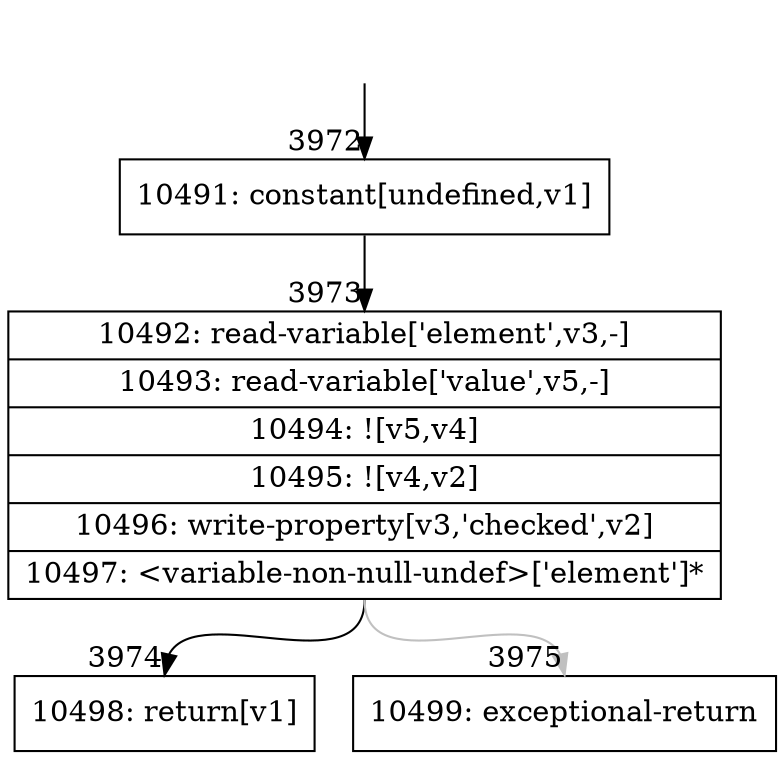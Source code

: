 digraph {
rankdir="TD"
BB_entry337[shape=none,label=""];
BB_entry337 -> BB3972 [tailport=s, headport=n, headlabel="    3972"]
BB3972 [shape=record label="{10491: constant[undefined,v1]}" ] 
BB3972 -> BB3973 [tailport=s, headport=n, headlabel="      3973"]
BB3973 [shape=record label="{10492: read-variable['element',v3,-]|10493: read-variable['value',v5,-]|10494: ![v5,v4]|10495: ![v4,v2]|10496: write-property[v3,'checked',v2]|10497: \<variable-non-null-undef\>['element']*}" ] 
BB3973 -> BB3974 [tailport=s, headport=n, headlabel="      3974"]
BB3973 -> BB3975 [tailport=s, headport=n, color=gray, headlabel="      3975"]
BB3974 [shape=record label="{10498: return[v1]}" ] 
BB3975 [shape=record label="{10499: exceptional-return}" ] 
//#$~ 2982
}
